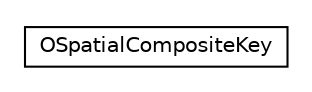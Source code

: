 #!/usr/local/bin/dot
#
# Class diagram 
# Generated by UMLGraph version R5_6-24-gf6e263 (http://www.umlgraph.org/)
#

digraph G {
	edge [fontname="Helvetica",fontsize=10,labelfontname="Helvetica",labelfontsize=10];
	node [fontname="Helvetica",fontsize=10,shape=plaintext];
	nodesep=0.25;
	ranksep=0.5;
	// com.orientechnologies.spatial.collections.OSpatialCompositeKey
	c676321 [label=<<table title="com.orientechnologies.spatial.collections.OSpatialCompositeKey" border="0" cellborder="1" cellspacing="0" cellpadding="2" port="p" href="./OSpatialCompositeKey.html">
		<tr><td><table border="0" cellspacing="0" cellpadding="1">
<tr><td align="center" balign="center"> OSpatialCompositeKey </td></tr>
		</table></td></tr>
		</table>>, URL="./OSpatialCompositeKey.html", fontname="Helvetica", fontcolor="black", fontsize=10.0];
}

